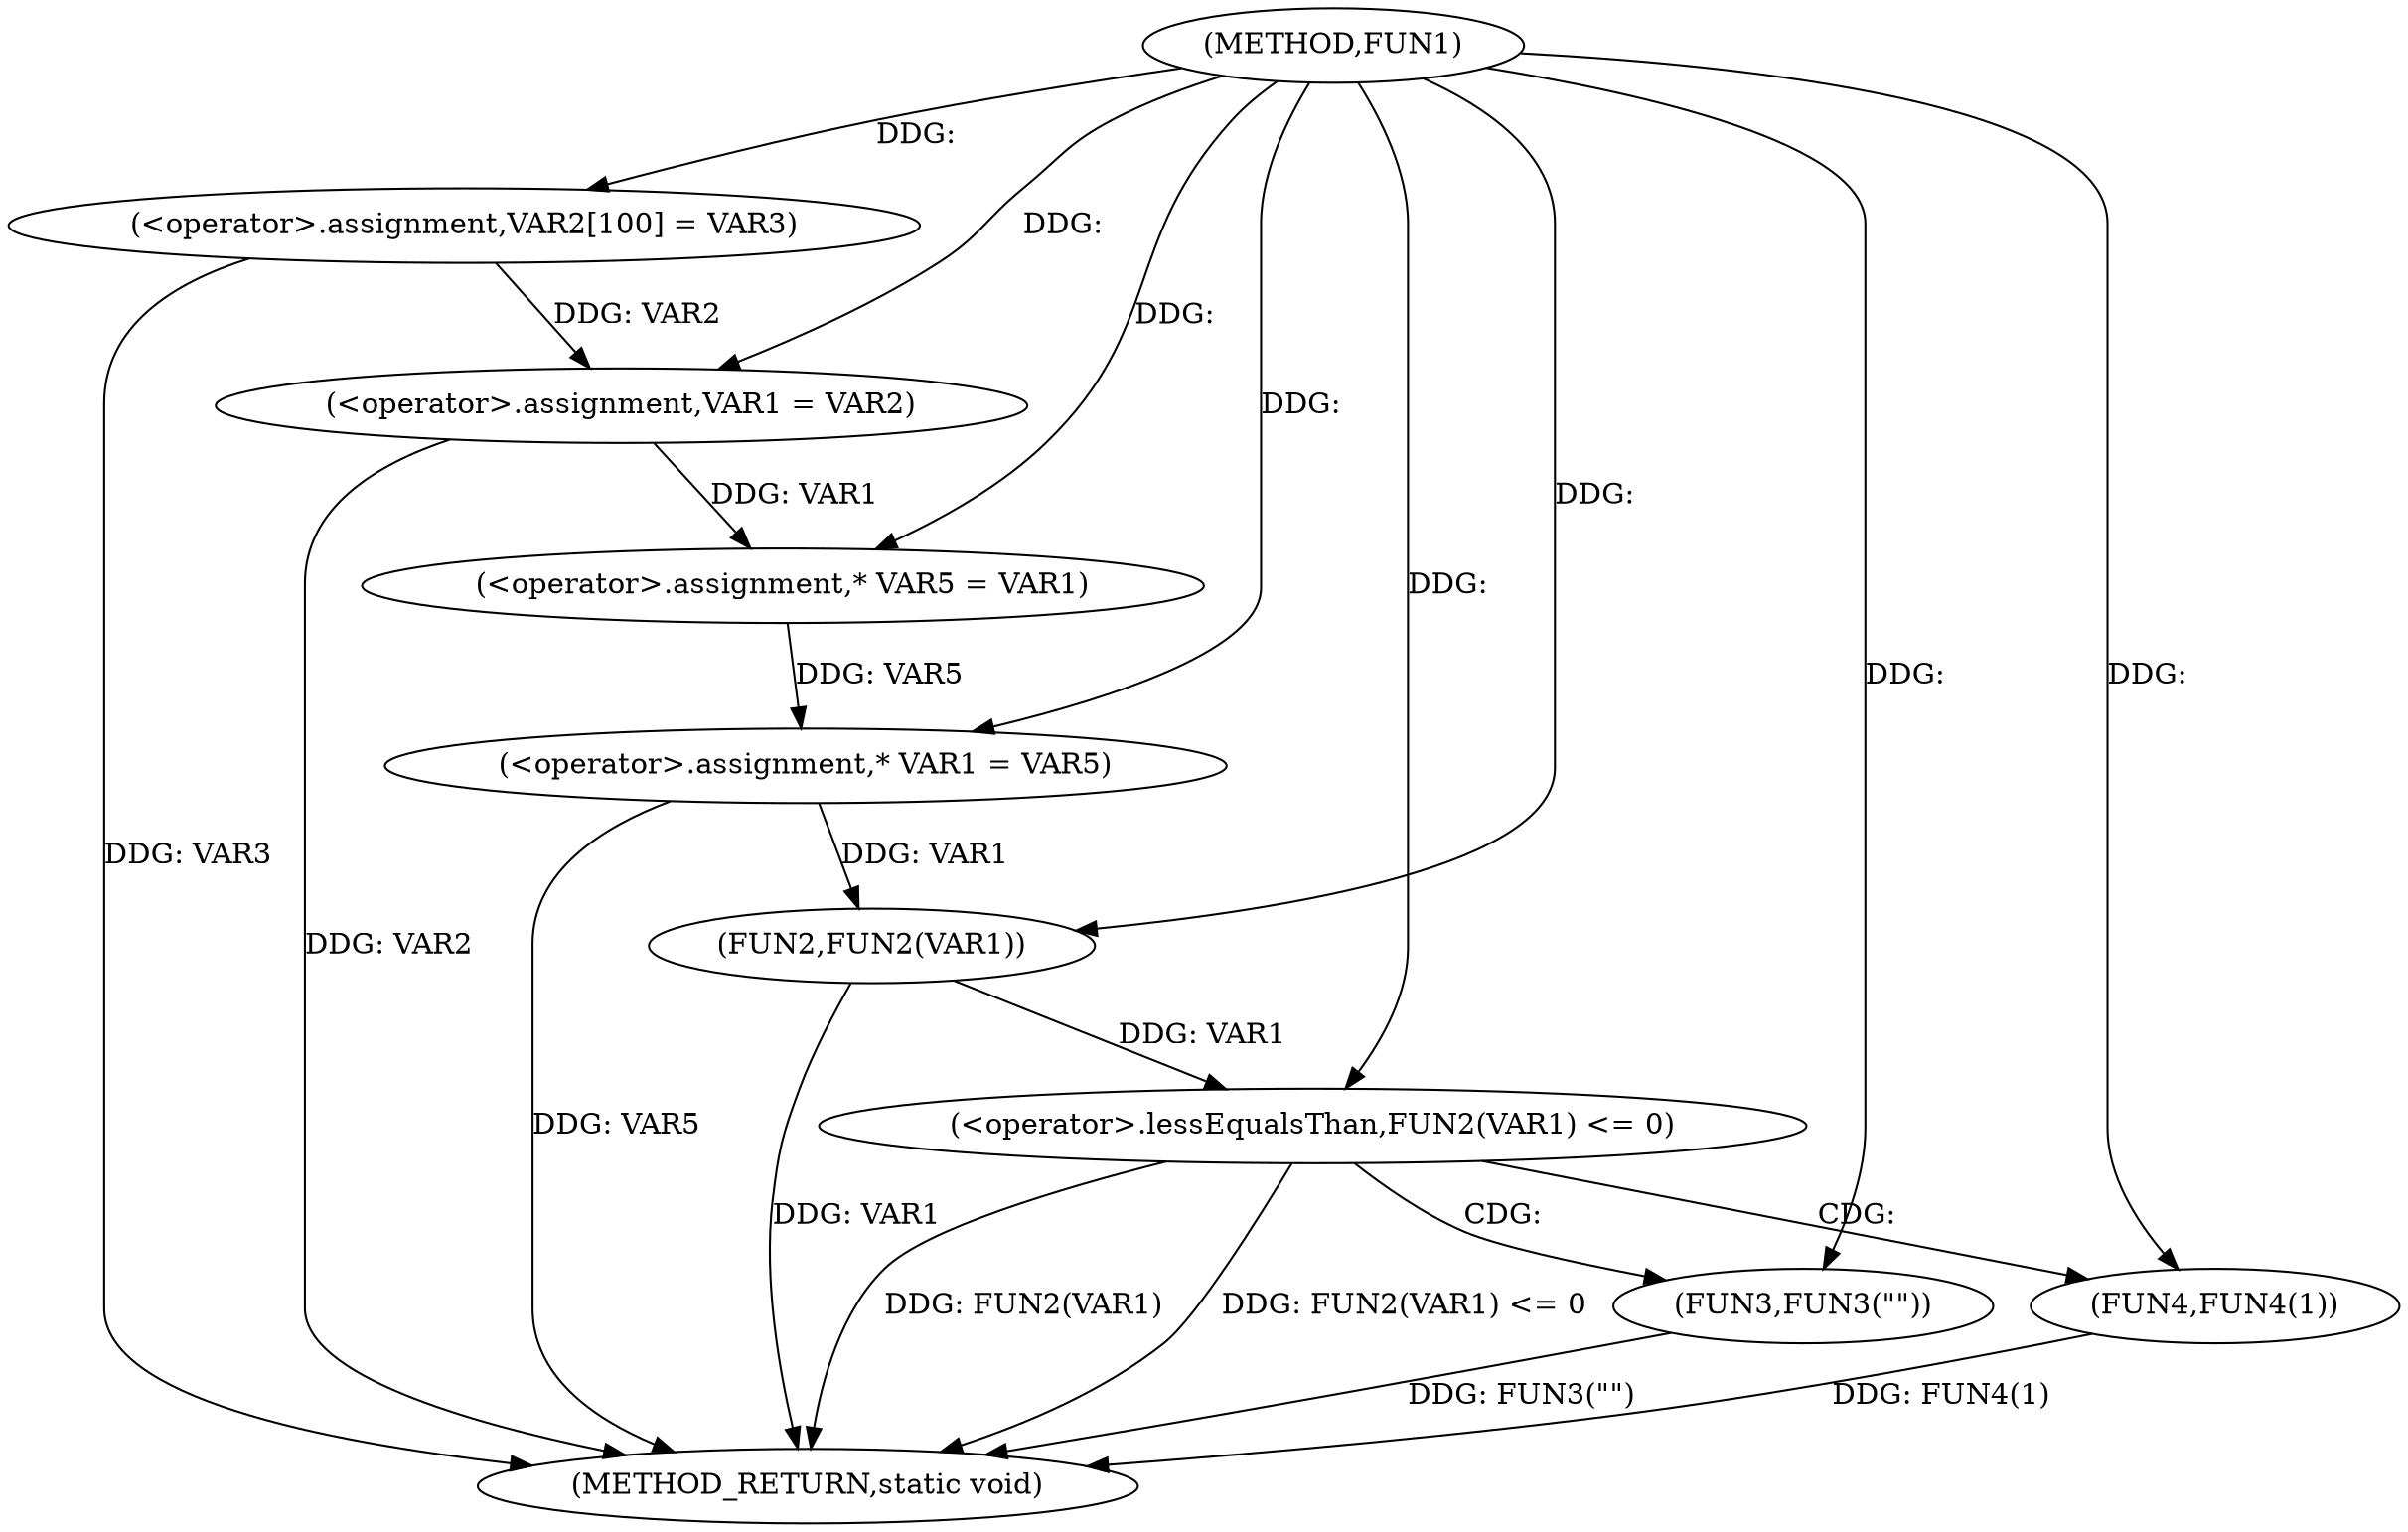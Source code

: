 digraph FUN1 {  
"1000100" [label = "(METHOD,FUN1)" ]
"1000129" [label = "(METHOD_RETURN,static void)" ]
"1000104" [label = "(<operator>.assignment,VAR2[100] = VAR3)" ]
"1000107" [label = "(<operator>.assignment,VAR1 = VAR2)" ]
"1000112" [label = "(<operator>.assignment,* VAR5 = VAR1)" ]
"1000116" [label = "(<operator>.assignment,* VAR1 = VAR5)" ]
"1000120" [label = "(<operator>.lessEqualsThan,FUN2(VAR1) <= 0)" ]
"1000121" [label = "(FUN2,FUN2(VAR1))" ]
"1000125" [label = "(FUN3,FUN3(\"\"))" ]
"1000127" [label = "(FUN4,FUN4(1))" ]
  "1000125" -> "1000129"  [ label = "DDG: FUN3(\"\")"] 
  "1000120" -> "1000129"  [ label = "DDG: FUN2(VAR1)"] 
  "1000127" -> "1000129"  [ label = "DDG: FUN4(1)"] 
  "1000116" -> "1000129"  [ label = "DDG: VAR5"] 
  "1000120" -> "1000129"  [ label = "DDG: FUN2(VAR1) <= 0"] 
  "1000121" -> "1000129"  [ label = "DDG: VAR1"] 
  "1000104" -> "1000129"  [ label = "DDG: VAR3"] 
  "1000107" -> "1000129"  [ label = "DDG: VAR2"] 
  "1000100" -> "1000104"  [ label = "DDG: "] 
  "1000104" -> "1000107"  [ label = "DDG: VAR2"] 
  "1000100" -> "1000107"  [ label = "DDG: "] 
  "1000107" -> "1000112"  [ label = "DDG: VAR1"] 
  "1000100" -> "1000112"  [ label = "DDG: "] 
  "1000112" -> "1000116"  [ label = "DDG: VAR5"] 
  "1000100" -> "1000116"  [ label = "DDG: "] 
  "1000121" -> "1000120"  [ label = "DDG: VAR1"] 
  "1000116" -> "1000121"  [ label = "DDG: VAR1"] 
  "1000100" -> "1000121"  [ label = "DDG: "] 
  "1000100" -> "1000120"  [ label = "DDG: "] 
  "1000100" -> "1000125"  [ label = "DDG: "] 
  "1000100" -> "1000127"  [ label = "DDG: "] 
  "1000120" -> "1000125"  [ label = "CDG: "] 
  "1000120" -> "1000127"  [ label = "CDG: "] 
}
